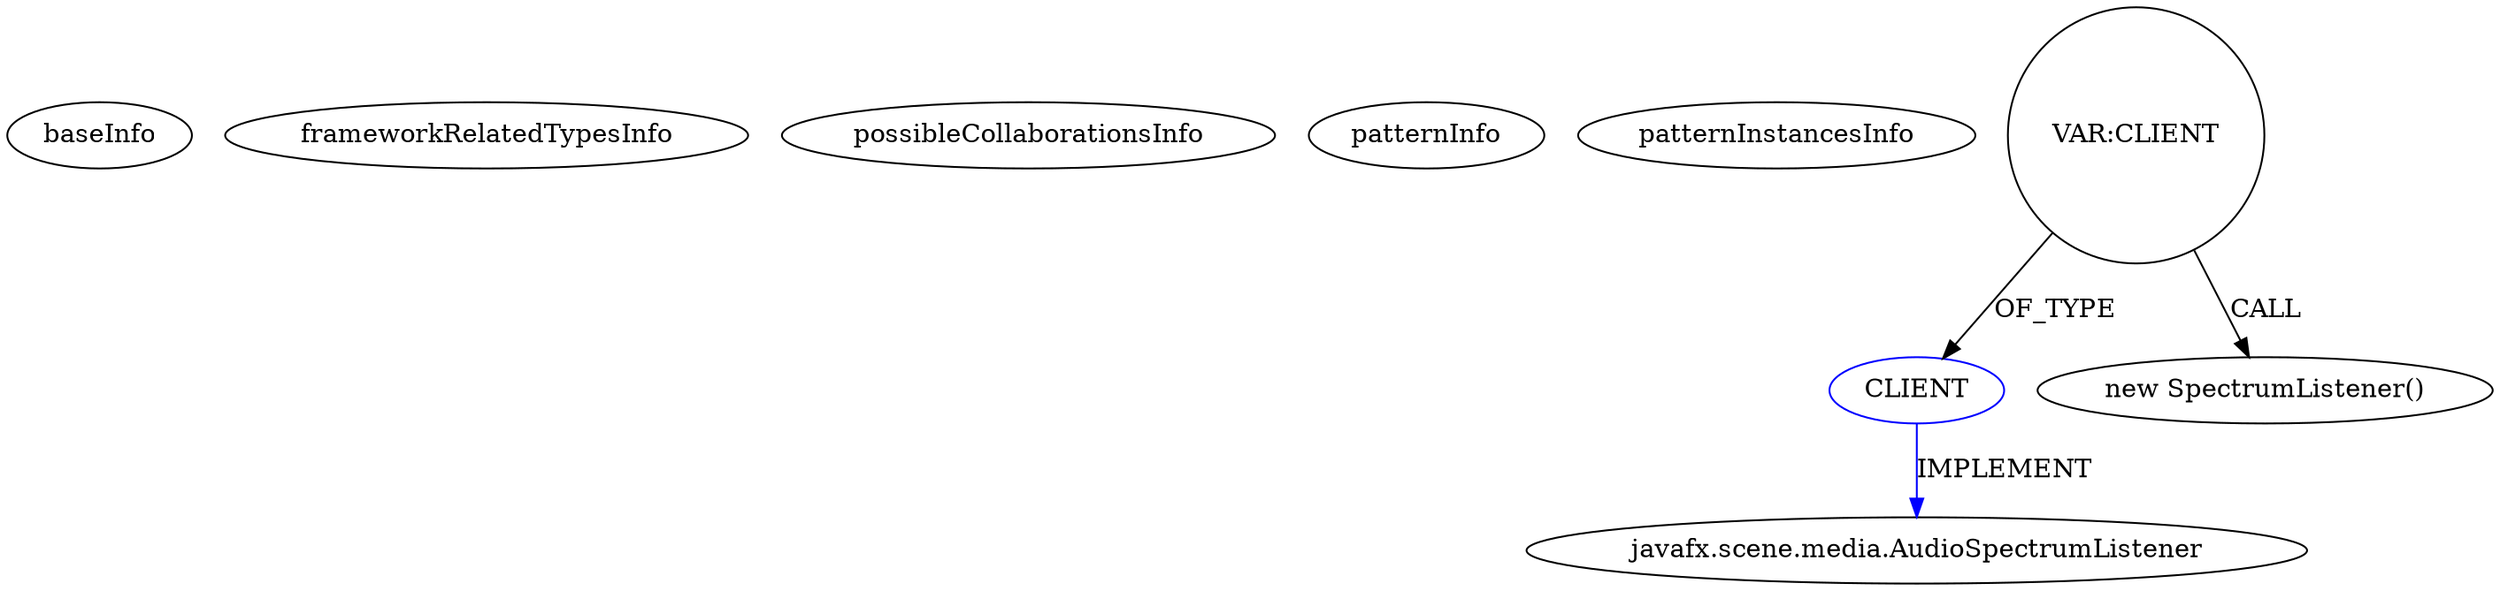 digraph {
baseInfo[graphId=4278,category="pattern",isAnonymous=false,possibleRelation=false]
frameworkRelatedTypesInfo[]
possibleCollaborationsInfo[]
patternInfo[frequency=2.0,patternRootClient=null]
patternInstancesInfo[0="Tsaru-Java-MP3-Visualizations~/Tsaru-Java-MP3-Visualizations/Java-MP3-Visualizations-master/mp3 Visualization/src/VisualizationInterface.java~void start(javafx.stage.Stage)~1512",1="Tsaru-Java-MP3-Visualizations~/Tsaru-Java-MP3-Visualizations/Java-MP3-Visualizations-master/mp3 Visualization/src/VisualizationInterface.java~VisualizationInterface~1511"]
19[label="javafx.scene.media.AudioSpectrumListener",vertexType="FRAMEWORK_INTERFACE_TYPE",isFrameworkType=false]
18[label="CLIENT",vertexType="REFERENCE_CLIENT_CLASS_DECLARATION",isFrameworkType=false,color=blue]
17[label="VAR:CLIENT",vertexType="VARIABLE_EXPRESION",isFrameworkType=false,shape=circle]
16[label="new SpectrumListener()",vertexType="CONSTRUCTOR_CALL",isFrameworkType=false]
18->19[label="IMPLEMENT",color=blue]
17->16[label="CALL"]
17->18[label="OF_TYPE"]
}
